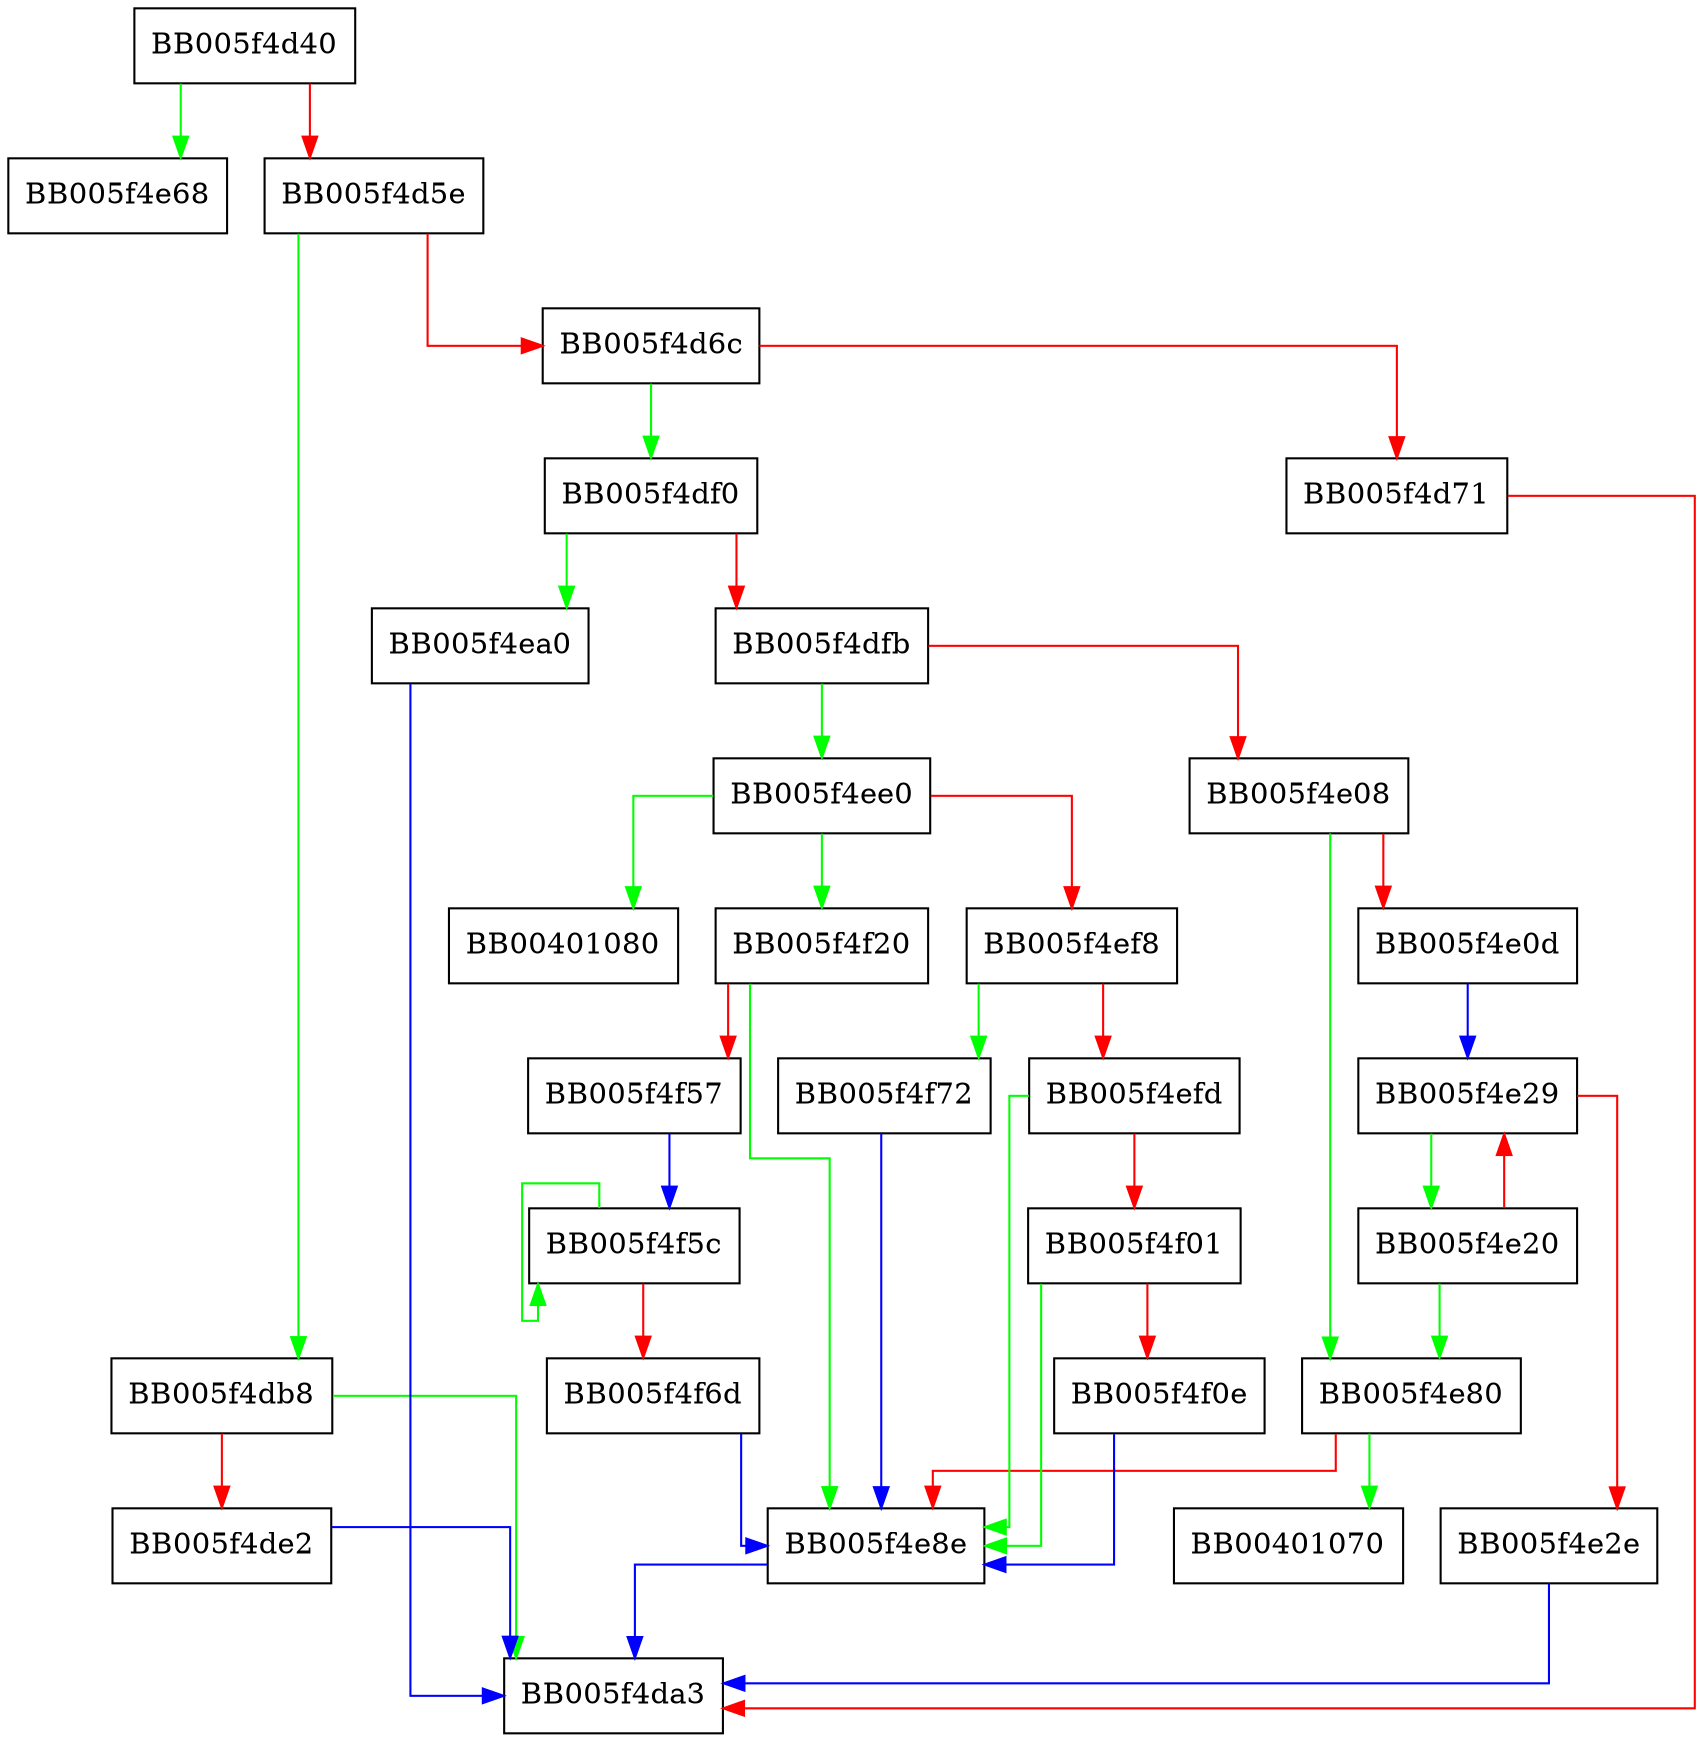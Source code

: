 digraph general_set_int {
  node [shape="box"];
  graph [splines=ortho];
  BB005f4d40 -> BB005f4e68 [color="green"];
  BB005f4d40 -> BB005f4d5e [color="red"];
  BB005f4d5e -> BB005f4db8 [color="green"];
  BB005f4d5e -> BB005f4d6c [color="red"];
  BB005f4d6c -> BB005f4df0 [color="green"];
  BB005f4d6c -> BB005f4d71 [color="red"];
  BB005f4d71 -> BB005f4da3 [color="red"];
  BB005f4db8 -> BB005f4da3 [color="green"];
  BB005f4db8 -> BB005f4de2 [color="red"];
  BB005f4de2 -> BB005f4da3 [color="blue"];
  BB005f4df0 -> BB005f4ea0 [color="green"];
  BB005f4df0 -> BB005f4dfb [color="red"];
  BB005f4dfb -> BB005f4ee0 [color="green"];
  BB005f4dfb -> BB005f4e08 [color="red"];
  BB005f4e08 -> BB005f4e80 [color="green"];
  BB005f4e08 -> BB005f4e0d [color="red"];
  BB005f4e0d -> BB005f4e29 [color="blue"];
  BB005f4e20 -> BB005f4e80 [color="green"];
  BB005f4e20 -> BB005f4e29 [color="red"];
  BB005f4e29 -> BB005f4e20 [color="green"];
  BB005f4e29 -> BB005f4e2e [color="red"];
  BB005f4e2e -> BB005f4da3 [color="blue"];
  BB005f4e80 -> BB00401070 [color="green"];
  BB005f4e80 -> BB005f4e8e [color="red"];
  BB005f4e8e -> BB005f4da3 [color="blue"];
  BB005f4ea0 -> BB005f4da3 [color="blue"];
  BB005f4ee0 -> BB00401080 [color="green"];
  BB005f4ee0 -> BB005f4f20 [color="green"];
  BB005f4ee0 -> BB005f4ef8 [color="red"];
  BB005f4ef8 -> BB005f4f72 [color="green"];
  BB005f4ef8 -> BB005f4efd [color="red"];
  BB005f4efd -> BB005f4e8e [color="green"];
  BB005f4efd -> BB005f4f01 [color="red"];
  BB005f4f01 -> BB005f4e8e [color="green"];
  BB005f4f01 -> BB005f4f0e [color="red"];
  BB005f4f0e -> BB005f4e8e [color="blue"];
  BB005f4f20 -> BB005f4e8e [color="green"];
  BB005f4f20 -> BB005f4f57 [color="red"];
  BB005f4f57 -> BB005f4f5c [color="blue"];
  BB005f4f5c -> BB005f4f5c [color="green"];
  BB005f4f5c -> BB005f4f6d [color="red"];
  BB005f4f6d -> BB005f4e8e [color="blue"];
  BB005f4f72 -> BB005f4e8e [color="blue"];
}